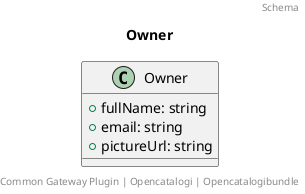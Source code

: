 @startuml
title: Owner
footer: Common Gateway Plugin | Opencatalogi | Opencatalogibundle 
header: Schema

class Owner {
  + fullName: string
  + email: string
  + pictureUrl: string
}
@enduml
